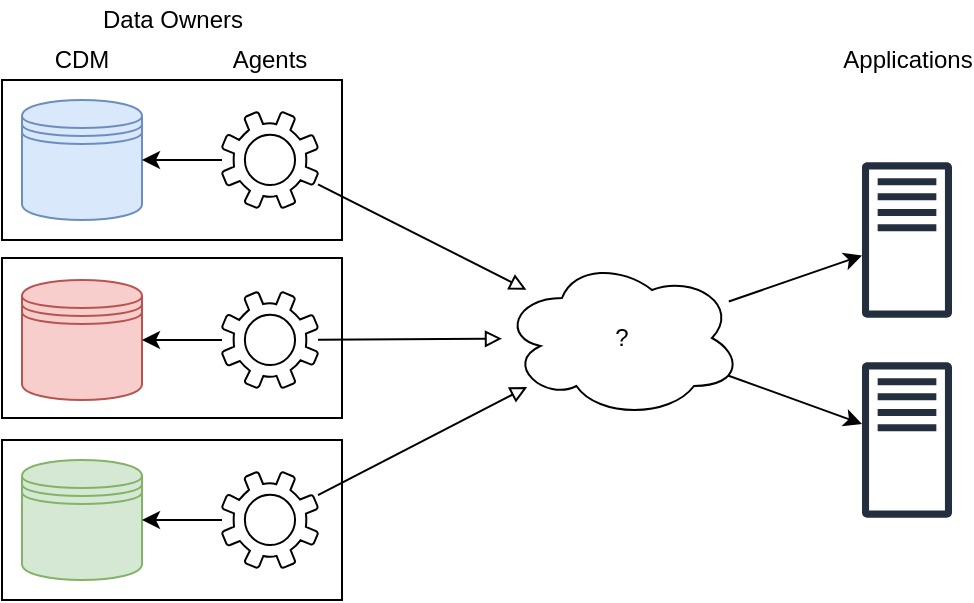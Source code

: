 <mxfile version="15.2.9" type="device"><diagram id="JQGcNmHg5ZYfzwUcTGzy" name="Page-1"><mxGraphModel dx="813" dy="435" grid="1" gridSize="10" guides="1" tooltips="1" connect="1" arrows="1" fold="1" page="1" pageScale="1" pageWidth="1100" pageHeight="850" math="0" shadow="0"><root><mxCell id="0"/><mxCell id="1" parent="0"/><mxCell id="ftlbkLiSmBYKi55H43dl-1" value="" style="rounded=0;whiteSpace=wrap;html=1;" vertex="1" parent="1"><mxGeometry x="540" y="360" width="170" height="80" as="geometry"/></mxCell><mxCell id="ftlbkLiSmBYKi55H43dl-2" value="" style="rounded=0;whiteSpace=wrap;html=1;" vertex="1" parent="1"><mxGeometry x="540" y="269" width="170" height="80" as="geometry"/></mxCell><mxCell id="ftlbkLiSmBYKi55H43dl-3" value="" style="rounded=0;whiteSpace=wrap;html=1;" vertex="1" parent="1"><mxGeometry x="540" y="180" width="170" height="80" as="geometry"/></mxCell><mxCell id="ftlbkLiSmBYKi55H43dl-4" value="" style="shape=datastore;whiteSpace=wrap;html=1;fillColor=#dae8fc;strokeColor=#6c8ebf;" vertex="1" parent="1"><mxGeometry x="550" y="190" width="60" height="60" as="geometry"/></mxCell><mxCell id="ftlbkLiSmBYKi55H43dl-5" value="" style="edgeStyle=orthogonalEdgeStyle;rounded=0;orthogonalLoop=1;jettySize=auto;html=1;" edge="1" parent="1" source="ftlbkLiSmBYKi55H43dl-7" target="ftlbkLiSmBYKi55H43dl-4"><mxGeometry relative="1" as="geometry"/></mxCell><mxCell id="ftlbkLiSmBYKi55H43dl-7" value="" style="sketch=0;pointerEvents=1;shadow=0;dashed=0;html=1;labelPosition=center;verticalLabelPosition=bottom;verticalAlign=top;outlineConnect=0;align=center;shape=mxgraph.office.concepts.settings;" vertex="1" parent="1"><mxGeometry x="650" y="196" width="48" height="48" as="geometry"/></mxCell><mxCell id="ftlbkLiSmBYKi55H43dl-8" value="" style="sketch=0;outlineConnect=0;fontColor=#232F3E;gradientColor=none;fillColor=#232F3E;strokeColor=none;dashed=0;verticalLabelPosition=bottom;verticalAlign=top;align=center;html=1;fontSize=12;fontStyle=0;aspect=fixed;pointerEvents=1;shape=mxgraph.aws4.traditional_server;" vertex="1" parent="1"><mxGeometry x="970" y="221" width="45" height="78" as="geometry"/></mxCell><mxCell id="ftlbkLiSmBYKi55H43dl-9" value="" style="shape=datastore;whiteSpace=wrap;html=1;fillColor=#f8cecc;strokeColor=#b85450;" vertex="1" parent="1"><mxGeometry x="550" y="280" width="60" height="60" as="geometry"/></mxCell><mxCell id="ftlbkLiSmBYKi55H43dl-10" value="" style="edgeStyle=orthogonalEdgeStyle;rounded=0;orthogonalLoop=1;jettySize=auto;html=1;" edge="1" parent="1" source="ftlbkLiSmBYKi55H43dl-12" target="ftlbkLiSmBYKi55H43dl-9"><mxGeometry relative="1" as="geometry"/></mxCell><mxCell id="ftlbkLiSmBYKi55H43dl-11" value="" style="edgeStyle=none;rounded=0;orthogonalLoop=1;jettySize=auto;html=1;endArrow=block;endFill=0;" edge="1" parent="1" source="ftlbkLiSmBYKi55H43dl-12" target="ftlbkLiSmBYKi55H43dl-21"><mxGeometry relative="1" as="geometry"/></mxCell><mxCell id="ftlbkLiSmBYKi55H43dl-12" value="" style="sketch=0;pointerEvents=1;shadow=0;dashed=0;html=1;labelPosition=center;verticalLabelPosition=bottom;verticalAlign=top;outlineConnect=0;align=center;shape=mxgraph.office.concepts.settings;" vertex="1" parent="1"><mxGeometry x="650" y="286" width="48" height="48" as="geometry"/></mxCell><mxCell id="ftlbkLiSmBYKi55H43dl-13" value="" style="shape=datastore;whiteSpace=wrap;html=1;fillColor=#d5e8d4;strokeColor=#82b366;" vertex="1" parent="1"><mxGeometry x="550" y="370" width="60" height="60" as="geometry"/></mxCell><mxCell id="ftlbkLiSmBYKi55H43dl-14" value="" style="edgeStyle=orthogonalEdgeStyle;rounded=0;orthogonalLoop=1;jettySize=auto;html=1;" edge="1" parent="1" source="ftlbkLiSmBYKi55H43dl-16" target="ftlbkLiSmBYKi55H43dl-13"><mxGeometry relative="1" as="geometry"/></mxCell><mxCell id="ftlbkLiSmBYKi55H43dl-16" value="" style="sketch=0;pointerEvents=1;shadow=0;dashed=0;html=1;labelPosition=center;verticalLabelPosition=bottom;verticalAlign=top;outlineConnect=0;align=center;shape=mxgraph.office.concepts.settings;" vertex="1" parent="1"><mxGeometry x="650" y="376" width="48" height="48" as="geometry"/></mxCell><mxCell id="ftlbkLiSmBYKi55H43dl-17" value="" style="sketch=0;outlineConnect=0;fontColor=#232F3E;gradientColor=none;fillColor=#232F3E;strokeColor=none;dashed=0;verticalLabelPosition=bottom;verticalAlign=top;align=center;html=1;fontSize=12;fontStyle=0;aspect=fixed;pointerEvents=1;shape=mxgraph.aws4.traditional_server;" vertex="1" parent="1"><mxGeometry x="970" y="321" width="45" height="78" as="geometry"/></mxCell><mxCell id="ftlbkLiSmBYKi55H43dl-18" value="" style="rounded=0;orthogonalLoop=1;jettySize=auto;html=1;endArrow=block;endFill=0;" edge="1" parent="1" source="ftlbkLiSmBYKi55H43dl-7" target="ftlbkLiSmBYKi55H43dl-21"><mxGeometry relative="1" as="geometry"><mxPoint x="708" y="251.223" as="sourcePoint"/><mxPoint x="830" y="359.104" as="targetPoint"/></mxGeometry></mxCell><mxCell id="ftlbkLiSmBYKi55H43dl-20" value="" style="rounded=0;orthogonalLoop=1;jettySize=auto;html=1;endArrow=block;endFill=0;" edge="1" parent="1" source="ftlbkLiSmBYKi55H43dl-16" target="ftlbkLiSmBYKi55H43dl-21"><mxGeometry relative="1" as="geometry"><mxPoint x="708" y="314.16" as="sourcePoint"/><mxPoint x="830" y="284.475" as="targetPoint"/></mxGeometry></mxCell><mxCell id="ftlbkLiSmBYKi55H43dl-22" value="" style="rounded=0;orthogonalLoop=1;jettySize=auto;html=1;" edge="1" parent="1" source="ftlbkLiSmBYKi55H43dl-21" target="ftlbkLiSmBYKi55H43dl-8"><mxGeometry relative="1" as="geometry"><mxPoint x="920" y="390" as="targetPoint"/></mxGeometry></mxCell><mxCell id="ftlbkLiSmBYKi55H43dl-21" value="?" style="ellipse;shape=cloud;whiteSpace=wrap;html=1;" vertex="1" parent="1"><mxGeometry x="790" y="269" width="120" height="80" as="geometry"/></mxCell><mxCell id="ftlbkLiSmBYKi55H43dl-23" value="" style="rounded=0;orthogonalLoop=1;jettySize=auto;html=1;" edge="1" parent="1" source="ftlbkLiSmBYKi55H43dl-21" target="ftlbkLiSmBYKi55H43dl-17"><mxGeometry relative="1" as="geometry"><mxPoint x="920" y="319" as="sourcePoint"/><mxPoint x="980" y="270.034" as="targetPoint"/></mxGeometry></mxCell><mxCell id="ftlbkLiSmBYKi55H43dl-24" value="CDM" style="text;html=1;strokeColor=none;fillColor=none;align=center;verticalAlign=middle;whiteSpace=wrap;rounded=0;" vertex="1" parent="1"><mxGeometry x="560" y="160" width="40" height="20" as="geometry"/></mxCell><mxCell id="ftlbkLiSmBYKi55H43dl-25" value="Agents" style="text;html=1;strokeColor=none;fillColor=none;align=center;verticalAlign=middle;whiteSpace=wrap;rounded=0;" vertex="1" parent="1"><mxGeometry x="654" y="160" width="40" height="20" as="geometry"/></mxCell><mxCell id="ftlbkLiSmBYKi55H43dl-26" value="Applications" style="text;html=1;strokeColor=none;fillColor=none;align=center;verticalAlign=middle;whiteSpace=wrap;rounded=0;" vertex="1" parent="1"><mxGeometry x="972.5" y="160" width="40" height="20" as="geometry"/></mxCell><mxCell id="ftlbkLiSmBYKi55H43dl-27" value="Data Owners" style="text;html=1;strokeColor=none;fillColor=none;align=center;verticalAlign=middle;whiteSpace=wrap;rounded=0;" vertex="1" parent="1"><mxGeometry x="577.5" y="140" width="95" height="20" as="geometry"/></mxCell></root></mxGraphModel></diagram></mxfile>